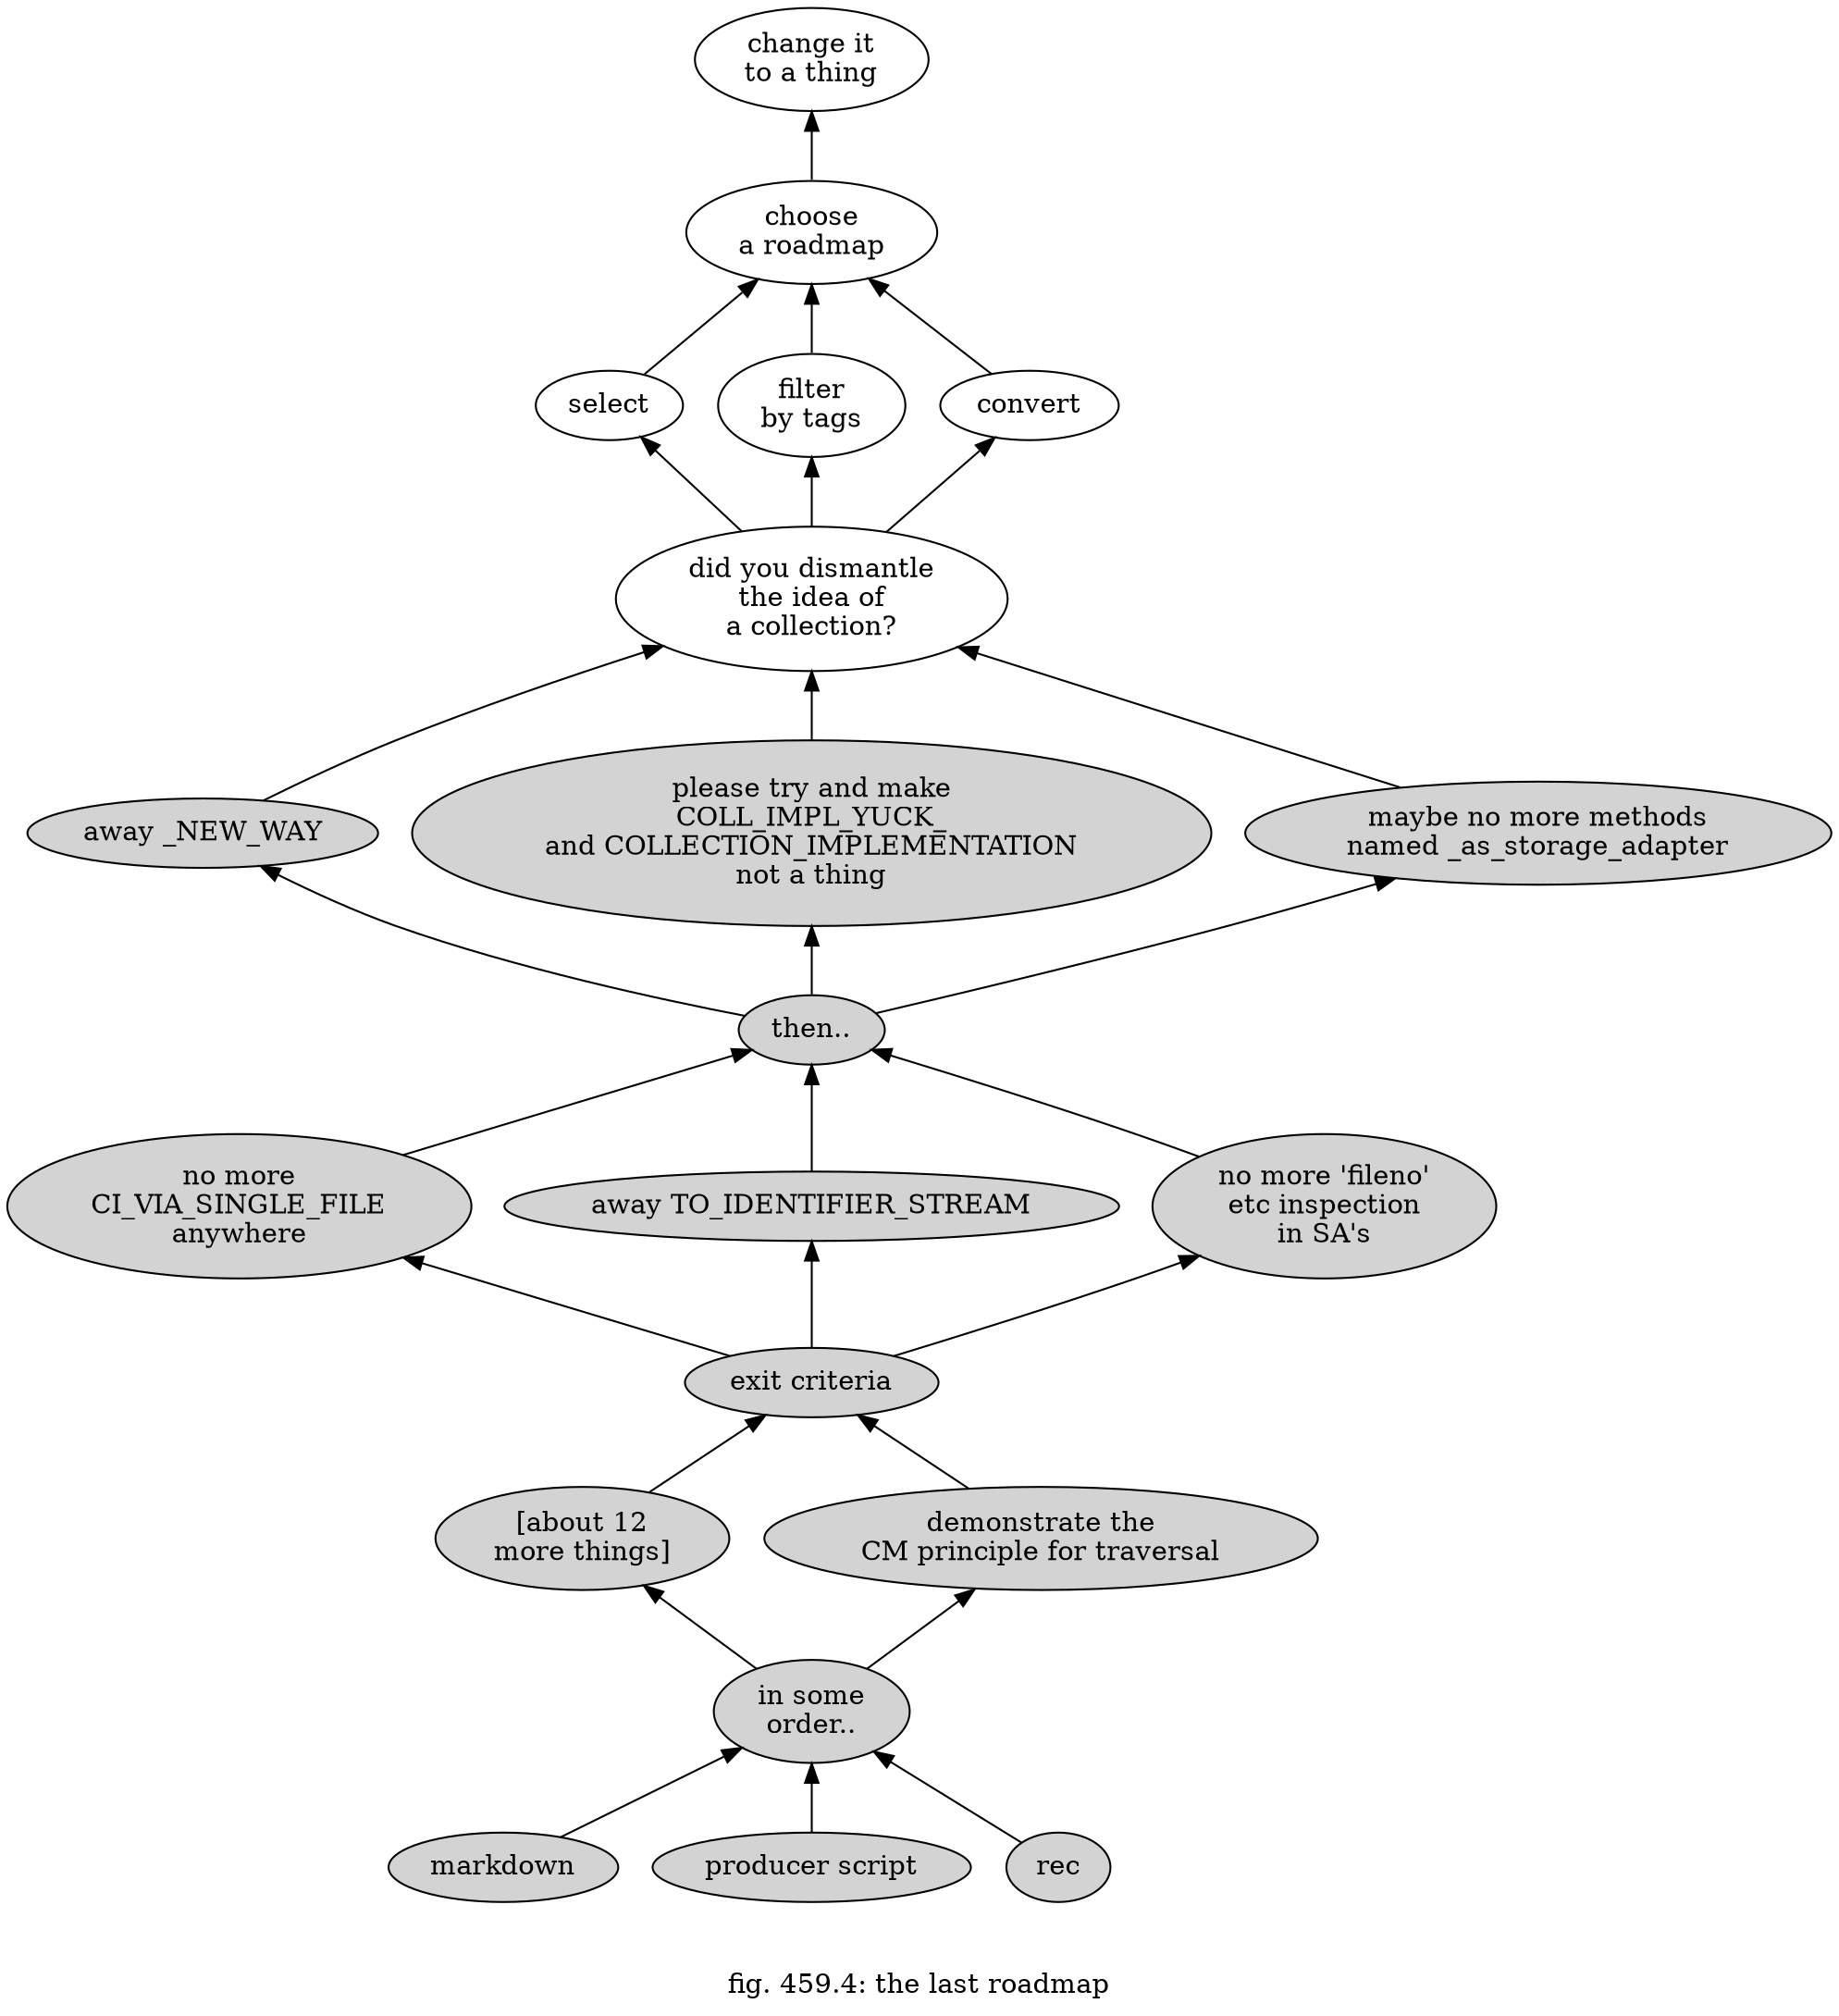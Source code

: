 digraph g {
label="\n
fig. 459.4: the last roadmap"
rankdir=BT
n5[label="change it\nto a thing"]
n4->n5
n4[label="choose\na roadmap"]
n3_C->n4
n3_B->n4
n3_A->n4
n3_C[label="select"]
n3_B[label="filter\nby tags"]
n3_A[label="convert"]
n2_50->n3_C
n2_50->n3_B
n2_50->n3_A
n2_50[label="did you dismantle\nthe idea of\na collection?"]
n2_26->n2_50
n2_25->n2_50
n2_17->n2_50
n2_26[label="away _NEW_WAY\n" style=filled]
n2_25[label="please try and make\nCOLL_IMPL_YUCK_
and COLLECTION_IMPLEMENTATION\nnot a thing" style=filled]
n2_17[label="maybe no more methods\nnamed _as_storage_adapter" style=filled]
n2->n2_26
n2->n2_25
n2->n2_17
n2[label="then.." style=filled]
n1_900->n2
n1_880->n2
n1_770->n2
n1_900[label="no more\nCI_VIA_SINGLE_FILE\nanywhere" style=filled]
n1_880[label="away TO_IDENTIFIER_STREAM" style=filled]
n1_770[label="no more 'fileno'\netc inspection\nin SA's" style=filled]
n1_750->n1_900
n1_750->n1_880
n1_750->n1_770
n1_750[label="exit criteria" style=filled]
n1_500->n1_750
n1_050->n1_750
n1_500[label="[about 12\nmore things]" style=filled]
n1_050[label="demonstrate the\nCM principle for traversal" style=filled]
n1->n1_500
n1->n1_050
n1[label="in some\norder.." style=filled]
n1_C->n1
n1_B->n1
n1_A->n1
n1_C[label="markdown" style=filled]
n1_B[label="producer script" style=filled]
n1_A[label="rec" style=filled]
}
/*
# #born
*/
